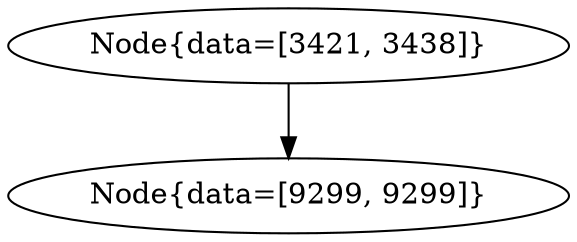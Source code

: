 digraph G{
503804335 [label="Node{data=[3421, 3438]}"]
503804335 -> 1328423383
1328423383 [label="Node{data=[9299, 9299]}"]
}